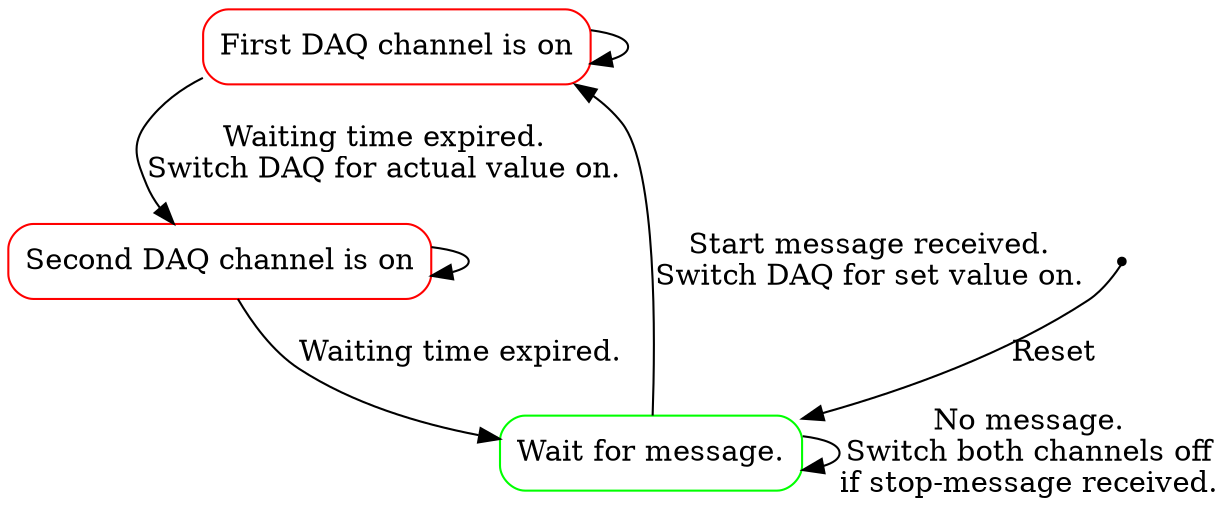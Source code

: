 digraph "generated by DocFsm" {
	node [shape = Mrecord];
	FB_FIRST_ON_0 [label = "First DAQ channel is on", color = "red"];
	FB_BOTH_ON_0 [label = "Second DAQ channel is on", color = "red"];
	FB_READY_0 [label = "Wait for message.", color = "green"];
	entry0_0 [shape = point, label = "entry0"];
	FB_FIRST_ON_0 -> FB_FIRST_ON_0;
	FB_FIRST_ON_0 -> FB_BOTH_ON_0 [label = "Waiting time expired.\nSwitch DAQ for actual value on."];
	FB_BOTH_ON_0 -> FB_BOTH_ON_0;
	FB_BOTH_ON_0 -> FB_READY_0 [label = "Waiting time expired."];
	FB_READY_0 -> FB_READY_0 [label = "No message.\nSwitch both channels off\nif stop-message received."];
	FB_READY_0 -> FB_FIRST_ON_0 [label = "Start message received.\nSwitch DAQ for set value on."];
	entry0_0 -> FB_READY_0 [label = "Reset"];
}
